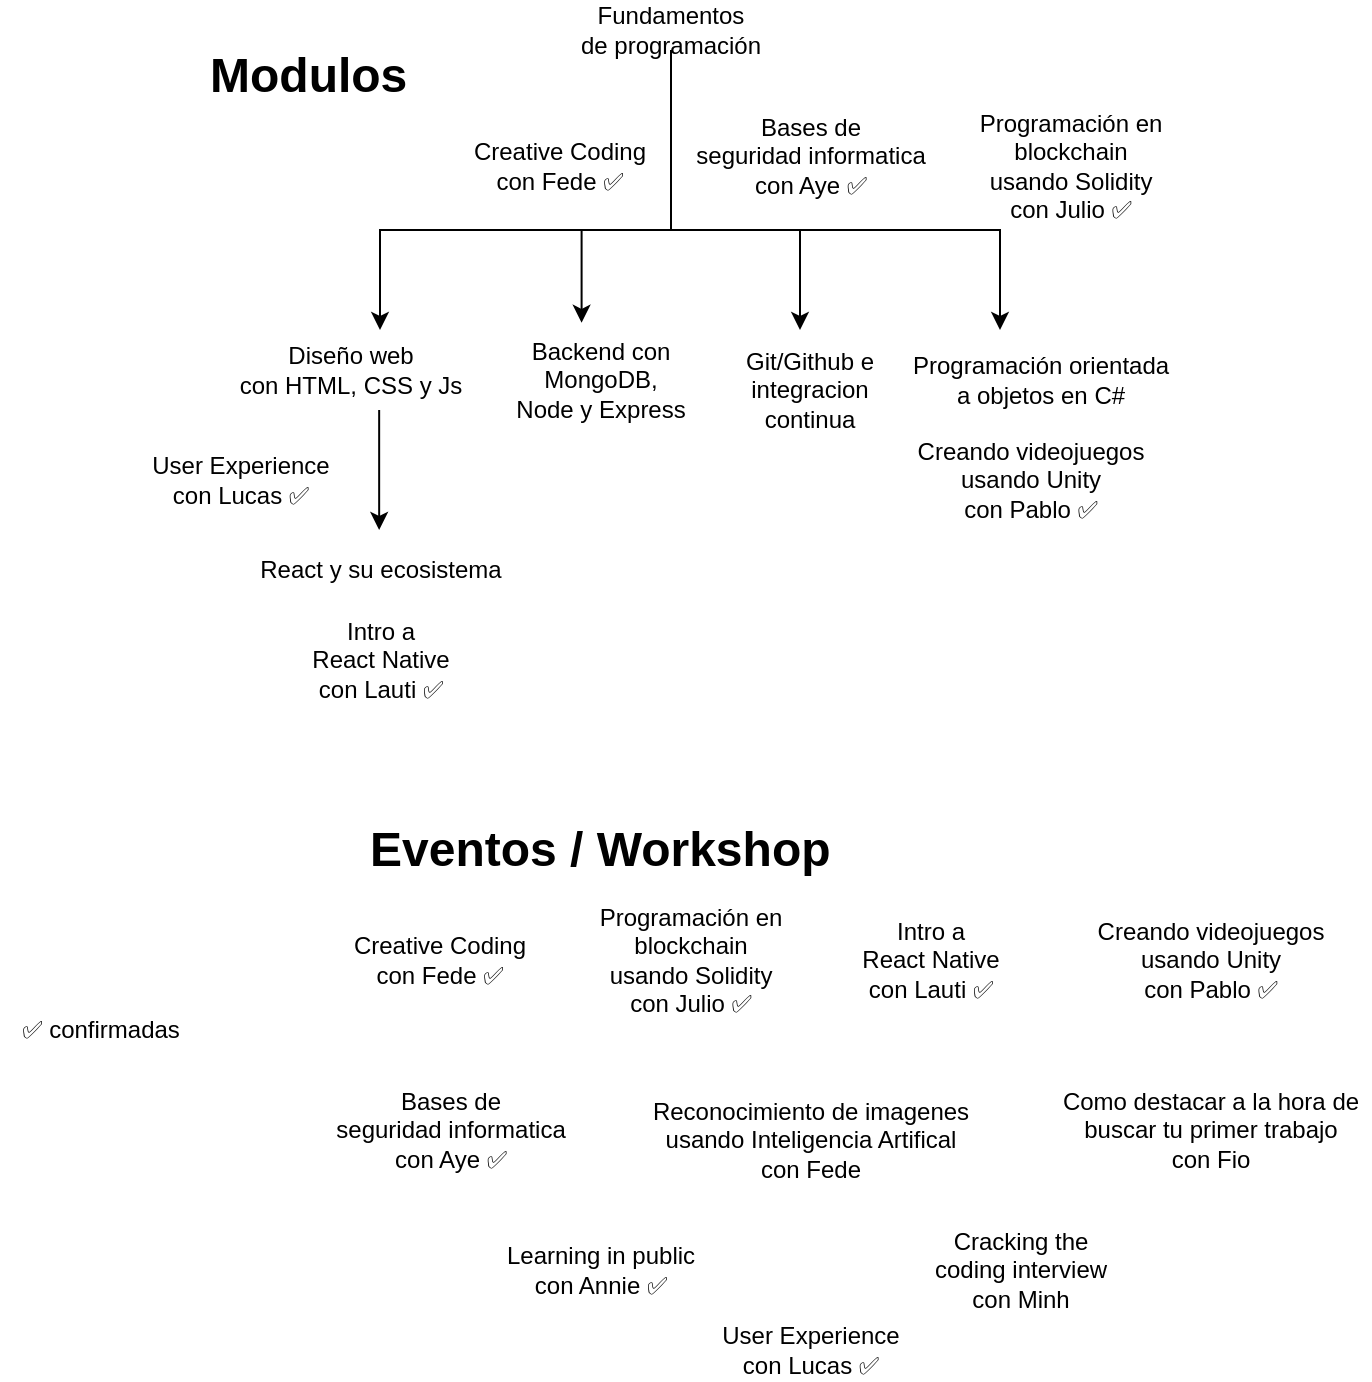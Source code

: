<mxfile version="14.5.10" type="github">
  <diagram id="7E8aFTh_Ut4RKtqhWOqv" name="Page-1">
    <mxGraphModel dx="1538" dy="841" grid="1" gridSize="10" guides="1" tooltips="1" connect="1" arrows="1" fold="1" page="1" pageScale="1" pageWidth="850" pageHeight="1100" math="0" shadow="0">
      <root>
        <mxCell id="0" />
        <mxCell id="1" parent="0" />
        <mxCell id="SbtuQIadwy2TGa4tqadt-1" style="edgeStyle=orthogonalEdgeStyle;rounded=0;orthogonalLoop=1;jettySize=auto;html=1;exitX=0.5;exitY=1;exitDx=0;exitDy=0;entryX=0.408;entryY=-0.072;entryDx=0;entryDy=0;entryPerimeter=0;" edge="1" parent="1" source="SbtuQIadwy2TGa4tqadt-5" target="SbtuQIadwy2TGa4tqadt-6">
          <mxGeometry relative="1" as="geometry">
            <mxPoint x="373" y="220" as="targetPoint" />
            <Array as="points">
              <mxPoint x="419" y="200" />
              <mxPoint x="374" y="200" />
            </Array>
          </mxGeometry>
        </mxCell>
        <mxCell id="SbtuQIadwy2TGa4tqadt-2" style="edgeStyle=orthogonalEdgeStyle;rounded=0;orthogonalLoop=1;jettySize=auto;html=1;exitX=0.5;exitY=1;exitDx=0;exitDy=0;" edge="1" parent="1" source="SbtuQIadwy2TGa4tqadt-5">
          <mxGeometry relative="1" as="geometry">
            <mxPoint x="483" y="250" as="targetPoint" />
            <Array as="points">
              <mxPoint x="419" y="200" />
              <mxPoint x="483" y="200" />
            </Array>
          </mxGeometry>
        </mxCell>
        <mxCell id="SbtuQIadwy2TGa4tqadt-3" style="edgeStyle=orthogonalEdgeStyle;rounded=0;orthogonalLoop=1;jettySize=auto;html=1;exitX=0.5;exitY=1;exitDx=0;exitDy=0;" edge="1" parent="1" source="SbtuQIadwy2TGa4tqadt-5">
          <mxGeometry relative="1" as="geometry">
            <mxPoint x="583" y="250" as="targetPoint" />
            <Array as="points">
              <mxPoint x="419" y="200" />
              <mxPoint x="583" y="200" />
            </Array>
          </mxGeometry>
        </mxCell>
        <mxCell id="SbtuQIadwy2TGa4tqadt-4" style="edgeStyle=orthogonalEdgeStyle;rounded=0;orthogonalLoop=1;jettySize=auto;html=1;exitX=0.5;exitY=1;exitDx=0;exitDy=0;" edge="1" parent="1" source="SbtuQIadwy2TGa4tqadt-5">
          <mxGeometry relative="1" as="geometry">
            <mxPoint x="273" y="250" as="targetPoint" />
            <Array as="points">
              <mxPoint x="419" y="200" />
              <mxPoint x="273" y="200" />
            </Array>
          </mxGeometry>
        </mxCell>
        <mxCell id="SbtuQIadwy2TGa4tqadt-5" value="Fundamentos&lt;br&gt;de programación" style="text;html=1;strokeColor=none;fillColor=none;align=center;verticalAlign=middle;whiteSpace=wrap;rounded=0;shadow=0;" vertex="1" parent="1">
          <mxGeometry x="366" y="90" width="105" height="20" as="geometry" />
        </mxCell>
        <mxCell id="SbtuQIadwy2TGa4tqadt-6" value="Backend con&lt;br&gt;MongoDB,&lt;br&gt;Node y Express" style="text;html=1;align=center;verticalAlign=middle;resizable=0;points=[];autosize=1;" vertex="1" parent="1">
          <mxGeometry x="333" y="250" width="100" height="50" as="geometry" />
        </mxCell>
        <mxCell id="SbtuQIadwy2TGa4tqadt-7" value="React y su ecosistema" style="text;html=1;align=center;verticalAlign=middle;resizable=0;points=[];autosize=1;" vertex="1" parent="1">
          <mxGeometry x="203" y="360" width="140" height="20" as="geometry" />
        </mxCell>
        <mxCell id="SbtuQIadwy2TGa4tqadt-8" style="edgeStyle=orthogonalEdgeStyle;rounded=0;orthogonalLoop=1;jettySize=auto;html=1;" edge="1" parent="1">
          <mxGeometry relative="1" as="geometry">
            <mxPoint x="272.58" y="350" as="targetPoint" />
            <mxPoint x="272.58" y="290" as="sourcePoint" />
          </mxGeometry>
        </mxCell>
        <mxCell id="SbtuQIadwy2TGa4tqadt-9" value="Diseño web&lt;br&gt;con HTML, CSS y Js" style="text;html=1;align=center;verticalAlign=middle;resizable=0;points=[];autosize=1;" vertex="1" parent="1">
          <mxGeometry x="193" y="255" width="130" height="30" as="geometry" />
        </mxCell>
        <mxCell id="SbtuQIadwy2TGa4tqadt-10" value="Git/Github e integracion continua" style="text;html=1;strokeColor=none;fillColor=none;align=center;verticalAlign=middle;whiteSpace=wrap;rounded=0;" vertex="1" parent="1">
          <mxGeometry x="443" y="270" width="90" height="20" as="geometry" />
        </mxCell>
        <mxCell id="SbtuQIadwy2TGa4tqadt-11" value="Programación orientada&lt;br&gt;a objetos en C#" style="text;html=1;align=center;verticalAlign=middle;resizable=0;points=[];autosize=1;" vertex="1" parent="1">
          <mxGeometry x="533" y="260" width="140" height="30" as="geometry" />
        </mxCell>
        <mxCell id="SbtuQIadwy2TGa4tqadt-12" value="&lt;h1&gt;&lt;span&gt;Modulos&lt;/span&gt;&lt;/h1&gt;&lt;h1&gt;&lt;br&gt;&lt;/h1&gt;" style="text;html=1;strokeColor=none;fillColor=none;spacing=5;spacingTop=-20;whiteSpace=wrap;overflow=hidden;rounded=0;" vertex="1" parent="1">
          <mxGeometry x="183" y="102.5" width="115" height="35" as="geometry" />
        </mxCell>
        <mxCell id="SbtuQIadwy2TGa4tqadt-13" value="&lt;h1&gt;Eventos / Workshop&lt;/h1&gt;&lt;p&gt;&lt;br&gt;&lt;/p&gt;" style="text;html=1;strokeColor=none;fillColor=none;spacing=5;spacingTop=-20;whiteSpace=wrap;overflow=hidden;rounded=0;" vertex="1" parent="1">
          <mxGeometry x="263" y="490" width="240" height="40" as="geometry" />
        </mxCell>
        <mxCell id="SbtuQIadwy2TGa4tqadt-14" value="Creative Coding&lt;br&gt;con Fede ✅" style="text;html=1;strokeColor=none;fillColor=none;align=center;verticalAlign=middle;whiteSpace=wrap;rounded=0;" vertex="1" parent="1">
          <mxGeometry x="258" y="557.5" width="90" height="15" as="geometry" />
        </mxCell>
        <mxCell id="SbtuQIadwy2TGa4tqadt-15" value="Programación en&lt;br&gt;blockchain&lt;br&gt;usando Solidity&lt;br&gt;con Julio&amp;nbsp;&lt;span&gt;✅&lt;/span&gt;" style="text;html=1;align=center;verticalAlign=middle;resizable=0;points=[];autosize=1;strokeColor=none;" vertex="1" parent="1">
          <mxGeometry x="373" y="535" width="110" height="60" as="geometry" />
        </mxCell>
        <mxCell id="SbtuQIadwy2TGa4tqadt-16" value="Intro a&lt;br&gt;React Native&lt;br&gt;con Lauti&amp;nbsp;&lt;span&gt;✅&lt;/span&gt;" style="text;html=1;align=center;verticalAlign=middle;resizable=0;points=[];autosize=1;strokeColor=none;" vertex="1" parent="1">
          <mxGeometry x="508" y="540" width="80" height="50" as="geometry" />
        </mxCell>
        <mxCell id="SbtuQIadwy2TGa4tqadt-17" value="Creando videojuegos&lt;br&gt;usando Unity&lt;br&gt;con Pablo&amp;nbsp;&lt;span&gt;✅&lt;/span&gt;" style="text;html=1;align=center;verticalAlign=middle;resizable=0;points=[];autosize=1;strokeColor=none;" vertex="1" parent="1">
          <mxGeometry x="623" y="540" width="130" height="50" as="geometry" />
        </mxCell>
        <mxCell id="SbtuQIadwy2TGa4tqadt-18" value="Bases de &lt;br&gt;seguridad informatica&lt;br&gt;con Aye&amp;nbsp;&lt;span&gt;✅&lt;/span&gt;" style="text;html=1;align=center;verticalAlign=middle;resizable=0;points=[];autosize=1;strokeColor=none;" vertex="1" parent="1">
          <mxGeometry x="423" y="137.5" width="130" height="50" as="geometry" />
        </mxCell>
        <mxCell id="SbtuQIadwy2TGa4tqadt-19" value="Reconocimiento de imagenes&lt;br&gt;usando Inteligencia Artifical&lt;br&gt;con Fede" style="text;html=1;align=center;verticalAlign=middle;resizable=0;points=[];autosize=1;strokeColor=none;" vertex="1" parent="1">
          <mxGeometry x="403" y="630" width="170" height="50" as="geometry" />
        </mxCell>
        <mxCell id="SbtuQIadwy2TGa4tqadt-20" value="Como destacar a la hora de&lt;br&gt;buscar tu primer trabajo&lt;br&gt;con Fio" style="text;html=1;align=center;verticalAlign=middle;resizable=0;points=[];autosize=1;strokeColor=none;" vertex="1" parent="1">
          <mxGeometry x="608" y="625" width="160" height="50" as="geometry" />
        </mxCell>
        <mxCell id="SbtuQIadwy2TGa4tqadt-21" value="Learning in public&lt;br&gt;con Annie ✅" style="text;html=1;align=center;verticalAlign=middle;resizable=0;points=[];autosize=1;strokeColor=none;" vertex="1" parent="1">
          <mxGeometry x="328" y="705" width="110" height="30" as="geometry" />
        </mxCell>
        <mxCell id="SbtuQIadwy2TGa4tqadt-22" value="Cracking the&lt;br&gt;coding interview&lt;br&gt;con Minh" style="text;html=1;align=center;verticalAlign=middle;resizable=0;points=[];autosize=1;strokeColor=none;" vertex="1" parent="1">
          <mxGeometry x="543" y="695" width="100" height="50" as="geometry" />
        </mxCell>
        <mxCell id="SbtuQIadwy2TGa4tqadt-23" value="&lt;span&gt;✅ confirmadas&lt;/span&gt;" style="text;html=1;align=center;verticalAlign=middle;resizable=0;points=[];autosize=1;strokeColor=none;" vertex="1" parent="1">
          <mxGeometry x="83" y="590" width="100" height="20" as="geometry" />
        </mxCell>
        <mxCell id="SbtuQIadwy2TGa4tqadt-24" value="User Experience&lt;br&gt;con Lucas ✅" style="text;html=1;align=center;verticalAlign=middle;resizable=0;points=[];autosize=1;strokeColor=none;" vertex="1" parent="1">
          <mxGeometry x="438" y="745" width="100" height="30" as="geometry" />
        </mxCell>
        <mxCell id="SbtuQIadwy2TGa4tqadt-25" value="Creative Coding&lt;br&gt;con Fede ✅" style="text;html=1;strokeColor=none;fillColor=none;align=center;verticalAlign=middle;whiteSpace=wrap;rounded=0;" vertex="1" parent="1">
          <mxGeometry x="318" y="160" width="90" height="15" as="geometry" />
        </mxCell>
        <mxCell id="SbtuQIadwy2TGa4tqadt-26" value="Bases de &lt;br&gt;seguridad informatica&lt;br&gt;con Aye&amp;nbsp;&lt;span&gt;✅&lt;/span&gt;" style="text;html=1;align=center;verticalAlign=middle;resizable=0;points=[];autosize=1;strokeColor=none;" vertex="1" parent="1">
          <mxGeometry x="243" y="625" width="130" height="50" as="geometry" />
        </mxCell>
        <mxCell id="SbtuQIadwy2TGa4tqadt-27" value="Programación en&lt;br&gt;blockchain&lt;br&gt;usando Solidity&lt;br&gt;con Julio&amp;nbsp;&lt;span&gt;✅&lt;/span&gt;" style="text;html=1;align=center;verticalAlign=middle;resizable=0;points=[];autosize=1;strokeColor=none;" vertex="1" parent="1">
          <mxGeometry x="563" y="137.5" width="110" height="60" as="geometry" />
        </mxCell>
        <mxCell id="SbtuQIadwy2TGa4tqadt-28" value="Intro a&lt;br&gt;React Native&lt;br&gt;con Lauti&amp;nbsp;&lt;span&gt;✅&lt;/span&gt;" style="text;html=1;align=center;verticalAlign=middle;resizable=0;points=[];autosize=1;strokeColor=none;" vertex="1" parent="1">
          <mxGeometry x="233" y="390" width="80" height="50" as="geometry" />
        </mxCell>
        <mxCell id="SbtuQIadwy2TGa4tqadt-29" value="Creando videojuegos&lt;br&gt;usando Unity&lt;br&gt;con Pablo&amp;nbsp;&lt;span&gt;✅&lt;/span&gt;" style="text;html=1;align=center;verticalAlign=middle;resizable=0;points=[];autosize=1;strokeColor=none;" vertex="1" parent="1">
          <mxGeometry x="533" y="300" width="130" height="50" as="geometry" />
        </mxCell>
        <mxCell id="SbtuQIadwy2TGa4tqadt-30" value="User Experience&lt;br&gt;con Lucas ✅" style="text;html=1;align=center;verticalAlign=middle;resizable=0;points=[];autosize=1;strokeColor=none;" vertex="1" parent="1">
          <mxGeometry x="153" y="310" width="100" height="30" as="geometry" />
        </mxCell>
      </root>
    </mxGraphModel>
  </diagram>
</mxfile>
